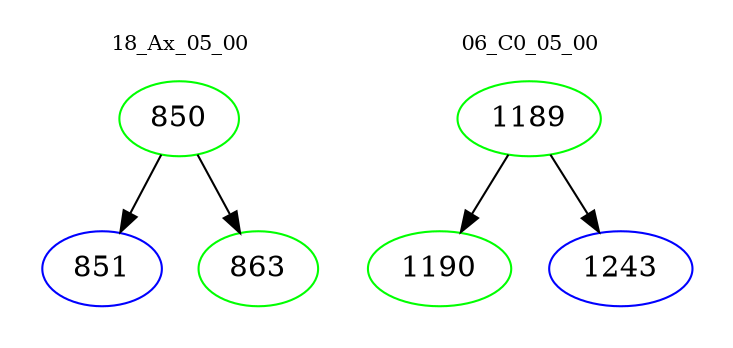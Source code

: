 digraph{
subgraph cluster_0 {
color = white
label = "18_Ax_05_00";
fontsize=10;
T0_850 [label="850", color="green"]
T0_850 -> T0_851 [color="black"]
T0_851 [label="851", color="blue"]
T0_850 -> T0_863 [color="black"]
T0_863 [label="863", color="green"]
}
subgraph cluster_1 {
color = white
label = "06_C0_05_00";
fontsize=10;
T1_1189 [label="1189", color="green"]
T1_1189 -> T1_1190 [color="black"]
T1_1190 [label="1190", color="green"]
T1_1189 -> T1_1243 [color="black"]
T1_1243 [label="1243", color="blue"]
}
}
